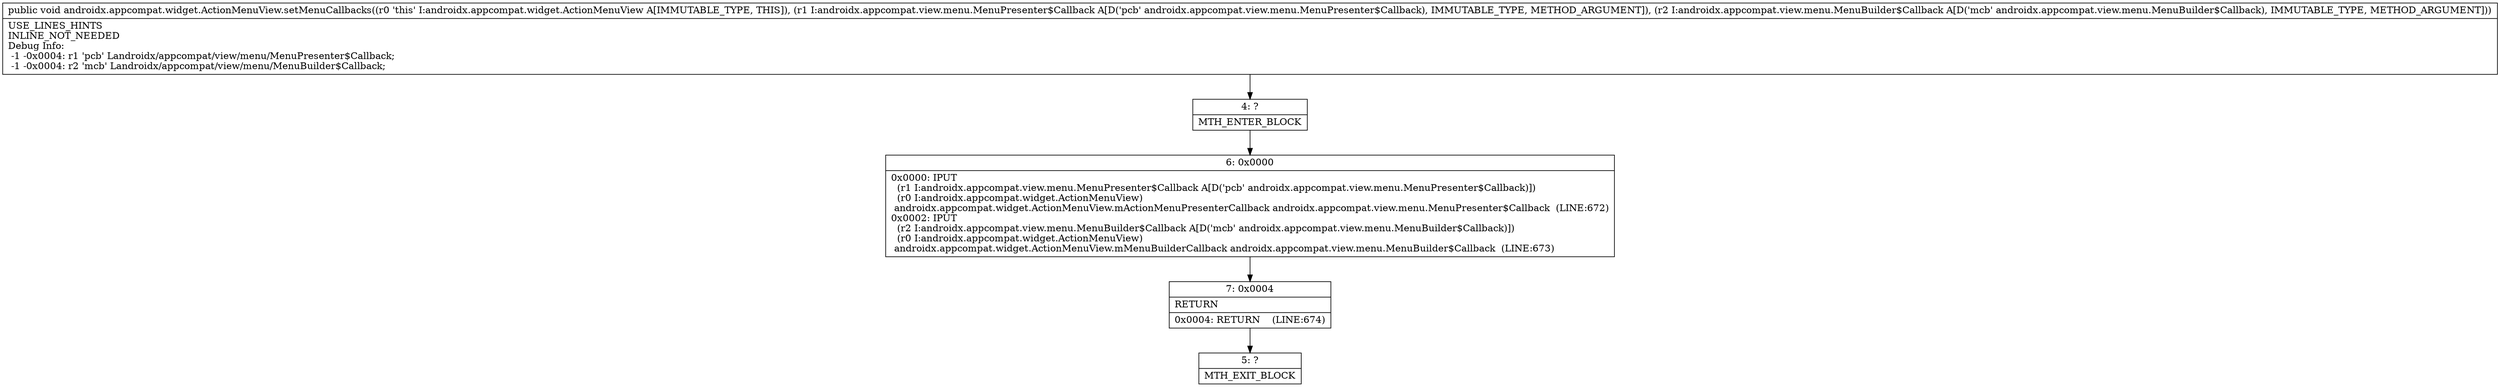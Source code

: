 digraph "CFG forandroidx.appcompat.widget.ActionMenuView.setMenuCallbacks(Landroidx\/appcompat\/view\/menu\/MenuPresenter$Callback;Landroidx\/appcompat\/view\/menu\/MenuBuilder$Callback;)V" {
Node_4 [shape=record,label="{4\:\ ?|MTH_ENTER_BLOCK\l}"];
Node_6 [shape=record,label="{6\:\ 0x0000|0x0000: IPUT  \l  (r1 I:androidx.appcompat.view.menu.MenuPresenter$Callback A[D('pcb' androidx.appcompat.view.menu.MenuPresenter$Callback)])\l  (r0 I:androidx.appcompat.widget.ActionMenuView)\l androidx.appcompat.widget.ActionMenuView.mActionMenuPresenterCallback androidx.appcompat.view.menu.MenuPresenter$Callback  (LINE:672)\l0x0002: IPUT  \l  (r2 I:androidx.appcompat.view.menu.MenuBuilder$Callback A[D('mcb' androidx.appcompat.view.menu.MenuBuilder$Callback)])\l  (r0 I:androidx.appcompat.widget.ActionMenuView)\l androidx.appcompat.widget.ActionMenuView.mMenuBuilderCallback androidx.appcompat.view.menu.MenuBuilder$Callback  (LINE:673)\l}"];
Node_7 [shape=record,label="{7\:\ 0x0004|RETURN\l|0x0004: RETURN    (LINE:674)\l}"];
Node_5 [shape=record,label="{5\:\ ?|MTH_EXIT_BLOCK\l}"];
MethodNode[shape=record,label="{public void androidx.appcompat.widget.ActionMenuView.setMenuCallbacks((r0 'this' I:androidx.appcompat.widget.ActionMenuView A[IMMUTABLE_TYPE, THIS]), (r1 I:androidx.appcompat.view.menu.MenuPresenter$Callback A[D('pcb' androidx.appcompat.view.menu.MenuPresenter$Callback), IMMUTABLE_TYPE, METHOD_ARGUMENT]), (r2 I:androidx.appcompat.view.menu.MenuBuilder$Callback A[D('mcb' androidx.appcompat.view.menu.MenuBuilder$Callback), IMMUTABLE_TYPE, METHOD_ARGUMENT]))  | USE_LINES_HINTS\lINLINE_NOT_NEEDED\lDebug Info:\l  \-1 \-0x0004: r1 'pcb' Landroidx\/appcompat\/view\/menu\/MenuPresenter$Callback;\l  \-1 \-0x0004: r2 'mcb' Landroidx\/appcompat\/view\/menu\/MenuBuilder$Callback;\l}"];
MethodNode -> Node_4;Node_4 -> Node_6;
Node_6 -> Node_7;
Node_7 -> Node_5;
}

